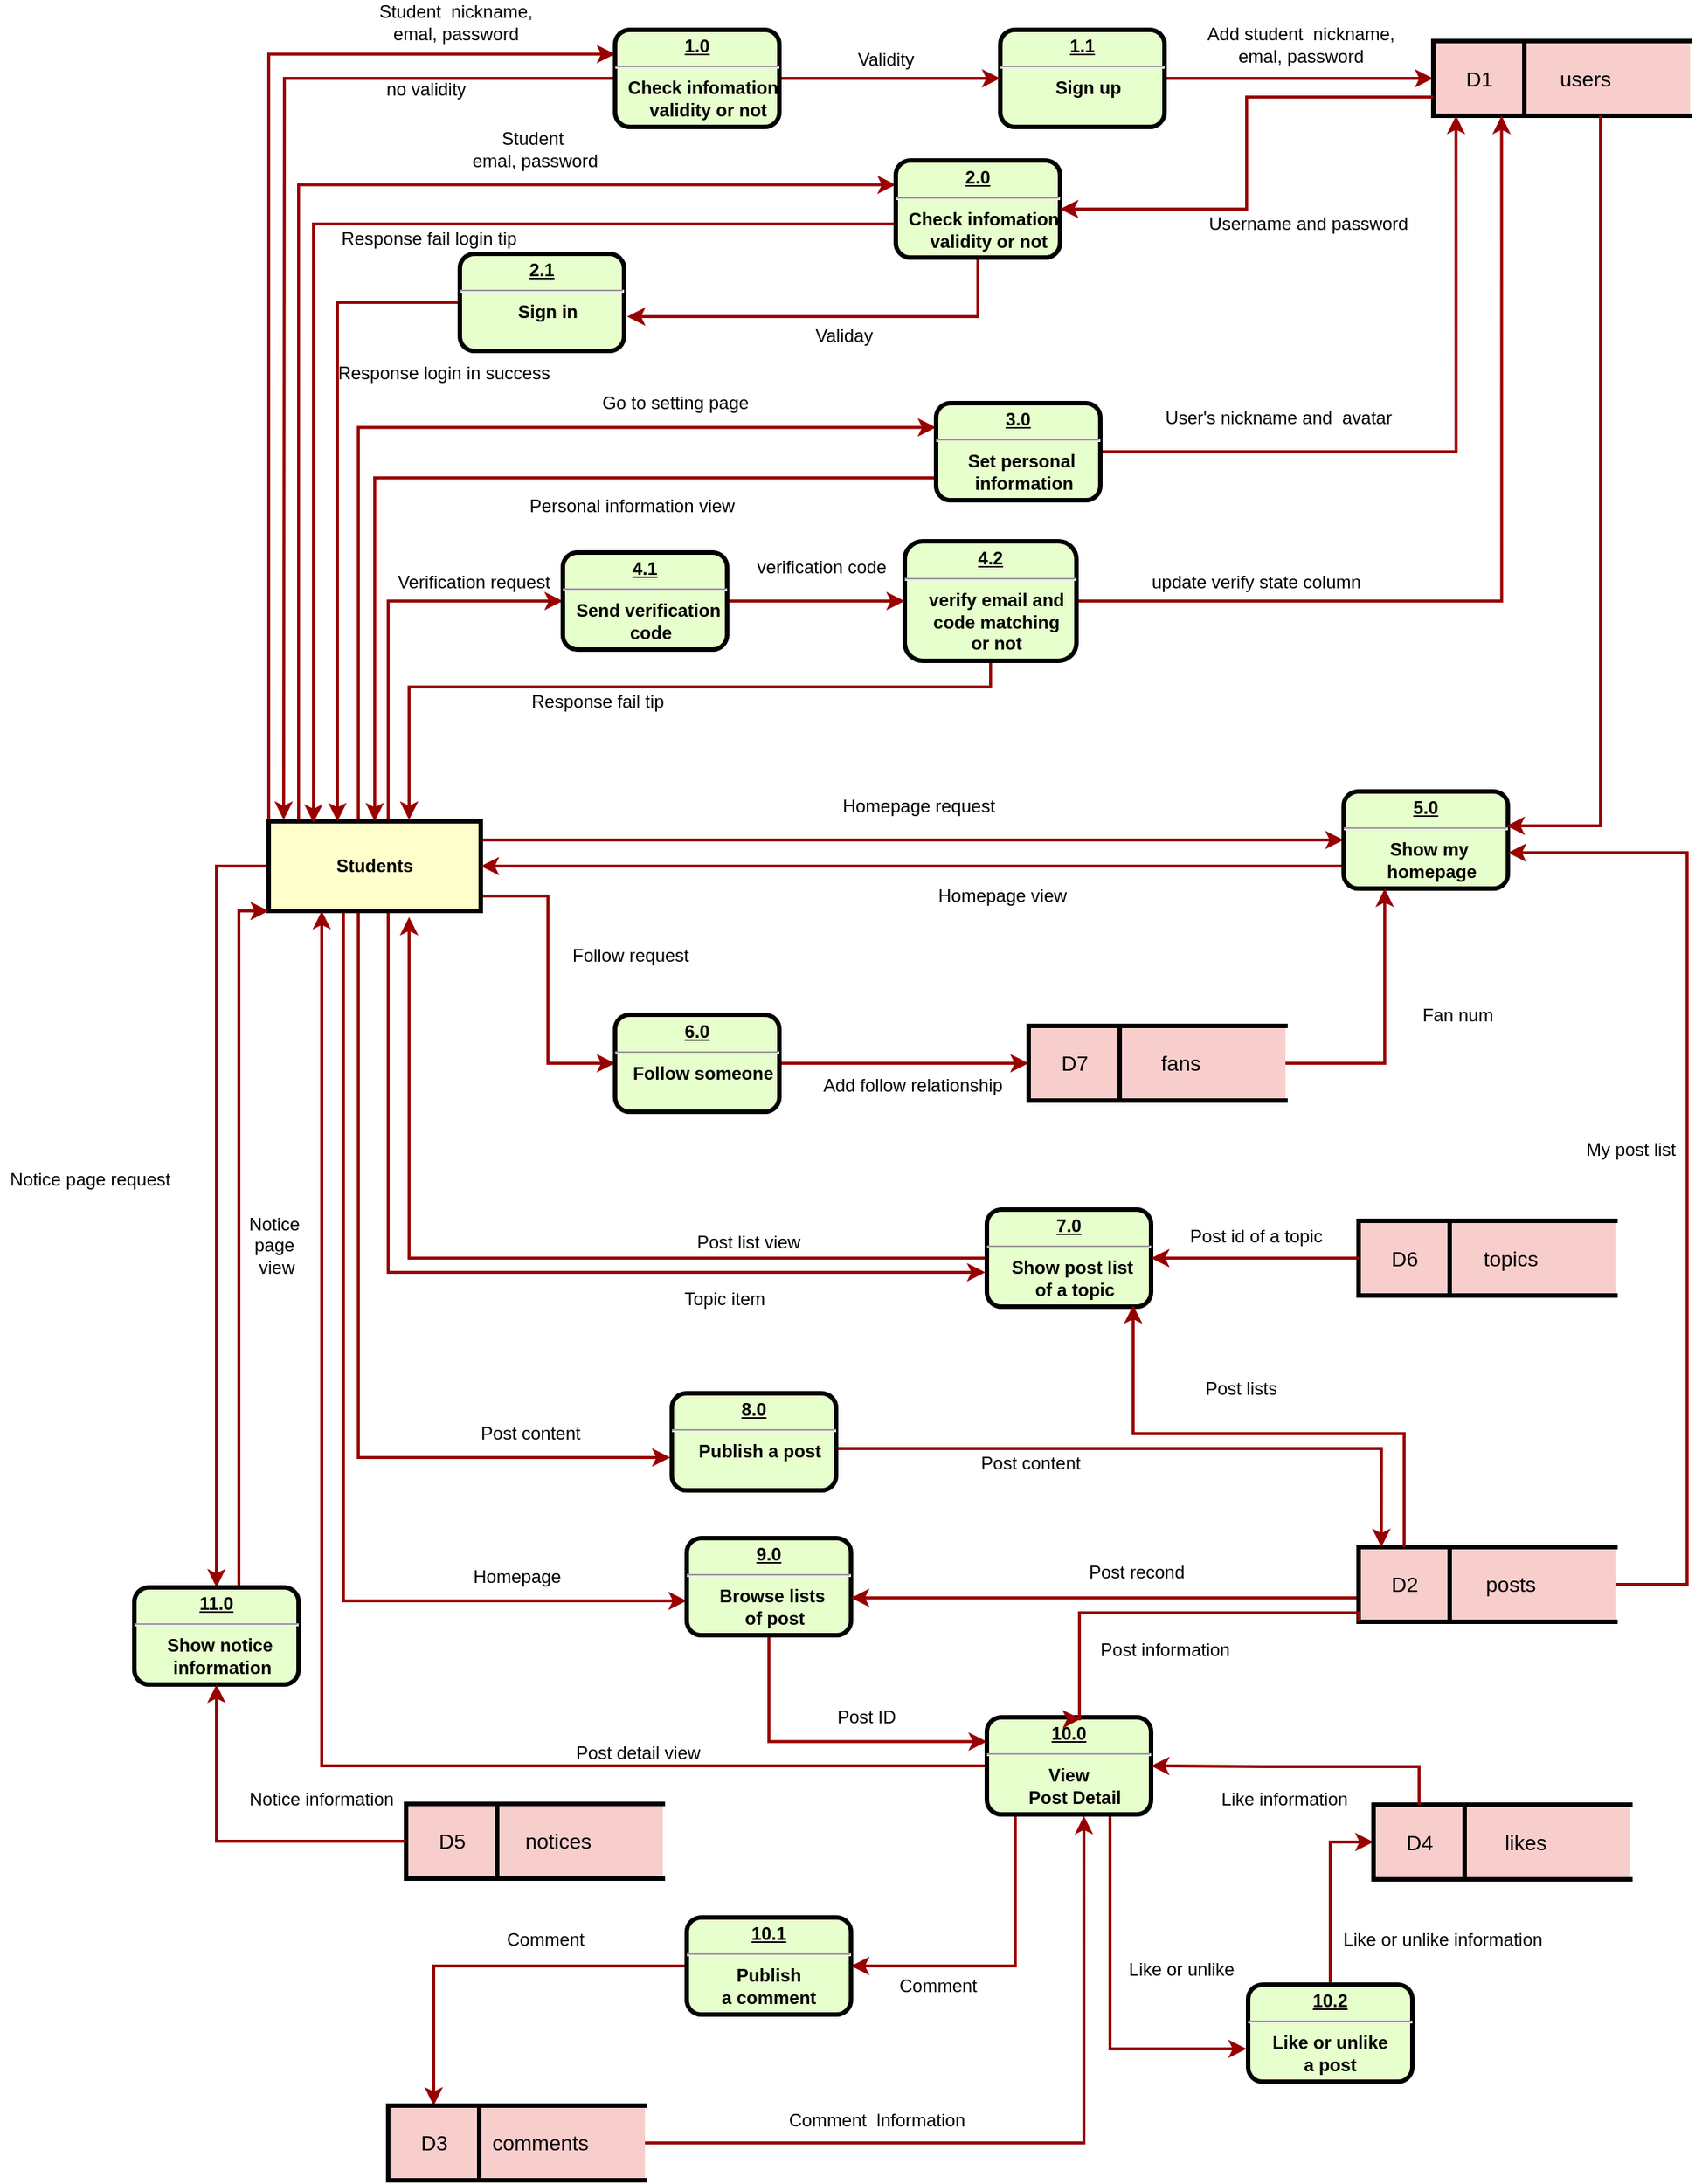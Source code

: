<mxfile version="12.9.8" type="github">
  <diagram name="Page-1" id="c7558073-3199-34d8-9f00-42111426c3f3">
    <mxGraphModel dx="2012" dy="691" grid="1" gridSize="10" guides="1" tooltips="1" connect="1" arrows="1" fold="1" page="1" pageScale="1" pageWidth="826" pageHeight="1169" background="#ffffff" math="0" shadow="0">
      <root>
        <mxCell id="0" />
        <mxCell id="1" parent="0" />
        <mxCell id="8fqxx7D-VvN7YInsf59q-310" style="edgeStyle=orthogonalEdgeStyle;rounded=0;orthogonalLoop=1;jettySize=auto;html=1;entryX=0.5;entryY=0;entryDx=0;entryDy=0;strokeColor=#990000;strokeWidth=2;" parent="1" source="VDi6t9ga21O5KA3M_4X4-98" target="8fqxx7D-VvN7YInsf59q-301" edge="1">
          <mxGeometry relative="1" as="geometry">
            <Array as="points">
              <mxPoint x="-35" y="940" />
            </Array>
          </mxGeometry>
        </mxCell>
        <mxCell id="8fqxx7D-VvN7YInsf59q-321" style="edgeStyle=orthogonalEdgeStyle;rounded=0;orthogonalLoop=1;jettySize=auto;html=1;entryX=0;entryY=0.646;entryDx=0;entryDy=0;entryPerimeter=0;strokeColor=#990000;strokeWidth=2;" parent="1" source="VDi6t9ga21O5KA3M_4X4-98" target="8fqxx7D-VvN7YInsf59q-148" edge="1">
          <mxGeometry relative="1" as="geometry">
            <Array as="points">
              <mxPoint x="50" y="1432" />
            </Array>
          </mxGeometry>
        </mxCell>
        <mxCell id="8fqxx7D-VvN7YInsf59q-324" style="edgeStyle=orthogonalEdgeStyle;rounded=0;orthogonalLoop=1;jettySize=auto;html=1;exitX=0.25;exitY=1;exitDx=0;exitDy=0;entryX=-0.009;entryY=0.662;entryDx=0;entryDy=0;entryPerimeter=0;strokeColor=#990000;strokeWidth=2;" parent="1" source="VDi6t9ga21O5KA3M_4X4-98" target="8fqxx7D-VvN7YInsf59q-319" edge="1">
          <mxGeometry relative="1" as="geometry">
            <Array as="points">
              <mxPoint x="60" y="970" />
              <mxPoint x="60" y="1336" />
            </Array>
          </mxGeometry>
        </mxCell>
        <mxCell id="zKRomgQnYcrpxHjStRtB-2" style="edgeStyle=orthogonalEdgeStyle;rounded=0;orthogonalLoop=1;jettySize=auto;html=1;entryX=-0.009;entryY=0.646;entryDx=0;entryDy=0;entryPerimeter=0;strokeColor=#990000;strokeWidth=2;" parent="1" source="VDi6t9ga21O5KA3M_4X4-98" target="8fqxx7D-VvN7YInsf59q-256" edge="1">
          <mxGeometry relative="1" as="geometry">
            <Array as="points">
              <mxPoint x="80" y="1212" />
            </Array>
          </mxGeometry>
        </mxCell>
        <mxCell id="zKRomgQnYcrpxHjStRtB-15" style="edgeStyle=orthogonalEdgeStyle;rounded=0;orthogonalLoop=1;jettySize=auto;html=1;entryX=0;entryY=0.25;entryDx=0;entryDy=0;strokeColor=#990000;strokeWidth=2;" parent="1" source="VDi6t9ga21O5KA3M_4X4-98" target="zKRomgQnYcrpxHjStRtB-1" edge="1">
          <mxGeometry relative="1" as="geometry">
            <Array as="points">
              <mxPoint y="396" />
            </Array>
          </mxGeometry>
        </mxCell>
        <mxCell id="zKRomgQnYcrpxHjStRtB-24" style="edgeStyle=orthogonalEdgeStyle;rounded=0;orthogonalLoop=1;jettySize=auto;html=1;entryX=0;entryY=0.25;entryDx=0;entryDy=0;strokeColor=#990000;strokeWidth=2;" parent="1" source="VDi6t9ga21O5KA3M_4X4-98" target="zKRomgQnYcrpxHjStRtB-22" edge="1">
          <mxGeometry relative="1" as="geometry">
            <Array as="points">
              <mxPoint x="20" y="484" />
            </Array>
          </mxGeometry>
        </mxCell>
        <mxCell id="zKRomgQnYcrpxHjStRtB-51" style="edgeStyle=orthogonalEdgeStyle;rounded=0;orthogonalLoop=1;jettySize=auto;html=1;entryX=0;entryY=0.5;entryDx=0;entryDy=0;strokeColor=#990000;strokeWidth=2;" parent="1" source="VDi6t9ga21O5KA3M_4X4-98" target="8fqxx7D-VvN7YInsf59q-296" edge="1">
          <mxGeometry relative="1" as="geometry">
            <Array as="points">
              <mxPoint x="187" y="960" />
              <mxPoint x="187" y="1072" />
            </Array>
          </mxGeometry>
        </mxCell>
        <mxCell id="zKRomgQnYcrpxHjStRtB-60" style="edgeStyle=orthogonalEdgeStyle;rounded=0;orthogonalLoop=1;jettySize=auto;html=1;entryX=0;entryY=0.25;entryDx=0;entryDy=0;strokeColor=#990000;strokeWidth=2;" parent="1" source="VDi6t9ga21O5KA3M_4X4-98" target="8fqxx7D-VvN7YInsf59q-210" edge="1">
          <mxGeometry relative="1" as="geometry">
            <Array as="points">
              <mxPoint x="60" y="646" />
            </Array>
          </mxGeometry>
        </mxCell>
        <mxCell id="zKRomgQnYcrpxHjStRtB-63" style="edgeStyle=orthogonalEdgeStyle;rounded=0;orthogonalLoop=1;jettySize=auto;html=1;entryX=0;entryY=0.5;entryDx=0;entryDy=0;strokeColor=#990000;strokeWidth=2;" parent="1" source="VDi6t9ga21O5KA3M_4X4-98" target="8fqxx7D-VvN7YInsf59q-217" edge="1">
          <mxGeometry relative="1" as="geometry">
            <Array as="points">
              <mxPoint x="431" y="923" />
            </Array>
          </mxGeometry>
        </mxCell>
        <mxCell id="zKRomgQnYcrpxHjStRtB-75" style="edgeStyle=orthogonalEdgeStyle;rounded=0;orthogonalLoop=1;jettySize=auto;html=1;entryX=0;entryY=0.5;entryDx=0;entryDy=0;strokeColor=#990000;strokeWidth=2;" parent="1" source="VDi6t9ga21O5KA3M_4X4-98" target="zKRomgQnYcrpxHjStRtB-67" edge="1">
          <mxGeometry relative="1" as="geometry">
            <Array as="points">
              <mxPoint x="80" y="763" />
            </Array>
          </mxGeometry>
        </mxCell>
        <mxCell id="VDi6t9ga21O5KA3M_4X4-98" value="Students" style="whiteSpace=wrap;align=center;verticalAlign=middle;fontStyle=1;strokeWidth=3;fillColor=#FFFFCC" parent="1" vertex="1">
          <mxGeometry y="910" width="142" height="60" as="geometry" />
        </mxCell>
        <mxCell id="zKRomgQnYcrpxHjStRtB-17" style="edgeStyle=orthogonalEdgeStyle;rounded=0;orthogonalLoop=1;jettySize=auto;html=1;strokeColor=#990000;strokeWidth=2;entryX=0;entryY=0.5;entryDx=0;entryDy=0;" parent="1" source="VDi6t9ga21O5KA3M_4X4-102" target="8fqxx7D-VvN7YInsf59q-131" edge="1">
          <mxGeometry relative="1" as="geometry">
            <mxPoint x="760" y="412.5" as="targetPoint" />
          </mxGeometry>
        </mxCell>
        <mxCell id="VDi6t9ga21O5KA3M_4X4-102" value="&lt;p style=&quot;margin: 0px ; margin-top: 4px ; text-align: center ; text-decoration: underline&quot;&gt;&lt;strong&gt;1.1&lt;/strong&gt;&lt;/p&gt;&lt;hr&gt;&lt;p style=&quot;margin: 0px ; margin-left: 8px&quot;&gt;Sign up&lt;/p&gt;" style="verticalAlign=middle;align=center;overflow=fill;fontSize=12;fontFamily=Helvetica;html=1;rounded=1;fontStyle=1;strokeWidth=3;fillColor=#E6FFCC" parent="1" vertex="1">
          <mxGeometry x="490" y="380" width="110" height="65" as="geometry" />
        </mxCell>
        <mxCell id="VDi6t9ga21O5KA3M_4X4-106" value="Student&amp;nbsp; nickname,&lt;br&gt;emal, password" style="text;html=1;align=center;verticalAlign=middle;resizable=0;points=[];autosize=1;" parent="1" vertex="1">
          <mxGeometry x="65" y="360" width="120" height="30" as="geometry" />
        </mxCell>
        <mxCell id="8fqxx7D-VvN7YInsf59q-137" value="" style="group" parent="1" vertex="1" connectable="0">
          <mxGeometry x="780" y="387.5" width="172" height="50" as="geometry" />
        </mxCell>
        <mxCell id="8fqxx7D-VvN7YInsf59q-131" value="" style="rounded=0;whiteSpace=wrap;html=1;strokeColor=#000000;strokeWidth=3;fillColor=#f8cecc;" parent="8fqxx7D-VvN7YInsf59q-137" vertex="1">
          <mxGeometry width="61" height="50" as="geometry" />
        </mxCell>
        <mxCell id="8fqxx7D-VvN7YInsf59q-133" value="" style="shape=partialRectangle;whiteSpace=wrap;html=1;left=0;right=0;fillColor=#f8cecc;strokeColor=#000000;strokeWidth=3;" parent="8fqxx7D-VvN7YInsf59q-137" vertex="1">
          <mxGeometry x="52" width="120" height="50" as="geometry" />
        </mxCell>
        <mxCell id="8fqxx7D-VvN7YInsf59q-134" value="&lt;font style=&quot;font-size: 14px&quot;&gt;D1&lt;/font&gt;" style="text;html=1;strokeColor=none;fillColor=none;align=center;verticalAlign=middle;whiteSpace=wrap;rounded=0;" parent="8fqxx7D-VvN7YInsf59q-137" vertex="1">
          <mxGeometry x="11" y="16.667" width="40" height="16.667" as="geometry" />
        </mxCell>
        <mxCell id="8fqxx7D-VvN7YInsf59q-135" value="&lt;font style=&quot;font-size: 14px&quot;&gt;users&lt;/font&gt;" style="text;html=1;strokeColor=none;fillColor=none;align=center;verticalAlign=middle;whiteSpace=wrap;rounded=0;" parent="8fqxx7D-VvN7YInsf59q-137" vertex="1">
          <mxGeometry x="82" y="16.667" width="40" height="16.667" as="geometry" />
        </mxCell>
        <mxCell id="8fqxx7D-VvN7YInsf59q-136" value="" style="line;strokeWidth=3;direction=south;html=1;strokeColor=#000000;" parent="8fqxx7D-VvN7YInsf59q-137" vertex="1">
          <mxGeometry x="56" width="10" height="50" as="geometry" />
        </mxCell>
        <mxCell id="8fqxx7D-VvN7YInsf59q-139" style="edgeStyle=orthogonalEdgeStyle;rounded=0;orthogonalLoop=1;jettySize=auto;html=1;exitX=0.5;exitY=1;exitDx=0;exitDy=0;" parent="1" source="VDi6t9ga21O5KA3M_4X4-102" target="VDi6t9ga21O5KA3M_4X4-102" edge="1">
          <mxGeometry relative="1" as="geometry" />
        </mxCell>
        <mxCell id="zKRomgQnYcrpxHjStRtB-34" style="edgeStyle=orthogonalEdgeStyle;rounded=0;orthogonalLoop=1;jettySize=auto;html=1;entryX=0.324;entryY=0;entryDx=0;entryDy=0;entryPerimeter=0;strokeColor=#990000;strokeWidth=2;" parent="1" source="8fqxx7D-VvN7YInsf59q-140" target="VDi6t9ga21O5KA3M_4X4-98" edge="1">
          <mxGeometry relative="1" as="geometry">
            <Array as="points">
              <mxPoint x="46" y="563" />
            </Array>
          </mxGeometry>
        </mxCell>
        <mxCell id="8fqxx7D-VvN7YInsf59q-140" value="&lt;p style=&quot;margin: 0px ; margin-top: 4px ; text-align: center ; text-decoration: underline&quot;&gt;&lt;strong&gt;2.1&lt;/strong&gt;&lt;/p&gt;&lt;hr&gt;&lt;p style=&quot;margin: 0px ; margin-left: 8px&quot;&gt;Sign in&lt;/p&gt;" style="verticalAlign=middle;align=center;overflow=fill;fontSize=12;fontFamily=Helvetica;html=1;rounded=1;fontStyle=1;strokeWidth=3;fillColor=#E6FFCC" parent="1" vertex="1">
          <mxGeometry x="128" y="530" width="110" height="65" as="geometry" />
        </mxCell>
        <mxCell id="8fqxx7D-VvN7YInsf59q-143" value="Student&amp;nbsp;&lt;br&gt;emal, password" style="text;html=1;align=center;verticalAlign=middle;resizable=0;points=[];autosize=1;" parent="1" vertex="1">
          <mxGeometry x="128" y="445" width="100" height="30" as="geometry" />
        </mxCell>
        <mxCell id="8fqxx7D-VvN7YInsf59q-146" value="&lt;span style=&quot;color: rgba(0 , 0 , 0 , 0) ; font-family: monospace ; font-size: 0px&quot;&gt;%3CmxGraphModel%3E%3Croot%3E%3CmxCell%20id%3D%220%22%2F%3E%3CmxCell%20id%3D%221%22%20parent%3D%220%22%2F%3E%3CmxCell%20id%3D%222%22%20value%3D%22Student%26amp%3Bnbsp%3B%26lt%3Bbr%26gt%3Bemal%2C%20password%22%20style%3D%22text%3Bhtml%3D1%3Balign%3Dcenter%3BverticalAlign%3Dmiddle%3Bresizable%3D0%3Bpoints%3D%5B%5D%3Bautosize%3D1%3B%22%20vertex%3D%221%22%20parent%3D%221%22%3E%3CmxGeometry%20x%3D%22171%22%20y%3D%221010%22%20width%3D%22100%22%20height%3D%2230%22%20as%3D%22geometry%22%2F%3E%3C%2FmxCell%3E%3C%2Froot%3E%3C%2FmxGraphModel%3E&lt;/span&gt;&lt;span style=&quot;color: rgba(0 , 0 , 0 , 0) ; font-family: monospace ; font-size: 0px&quot;&gt;%3CmxGraphModel%3E%3Croot%3E%3CmxCell%20id%3D%220%22%2F%3E%3CmxCell%20id%3D%221%22%20parent%3D%220%22%2F%3E%3CmxCell%20id%3D%222%22%20value%3D%22Student%26amp%3Bnbsp%3B%26lt%3Bbr%26gt%3Bemal%2C%20password%22%20style%3D%22text%3Bhtml%3D1%3Balign%3Dcenter%3BverticalAlign%3Dmiddle%3Bresizable%3D0%3Bpoints%3D%5B%5D%3Bautosize%3D1%3B%22%20vertex%3D%221%22%20parent%3D%221%22%3E%3CmxGeometry%20x%3D%22171%22%20y%3D%221010%22%20width%3D%22100%22%20height%3D%2230%22%20as%3D%22geometry%22%2F%3E%3C%2FmxCell%3E%3C%2Froot%3E%3C%2FmxGraphModel%3E&lt;/span&gt;" style="text;html=1;align=center;verticalAlign=middle;resizable=0;points=[];autosize=1;" parent="1" vertex="1">
          <mxGeometry x="636" y="1027" width="20" height="20" as="geometry" />
        </mxCell>
        <mxCell id="zKRomgQnYcrpxHjStRtB-82" style="edgeStyle=orthogonalEdgeStyle;rounded=0;orthogonalLoop=1;jettySize=auto;html=1;entryX=0;entryY=0.25;entryDx=0;entryDy=0;strokeColor=#990000;strokeWidth=2;" parent="1" source="8fqxx7D-VvN7YInsf59q-148" target="8fqxx7D-VvN7YInsf59q-171" edge="1">
          <mxGeometry relative="1" as="geometry">
            <Array as="points">
              <mxPoint x="335" y="1526" />
            </Array>
          </mxGeometry>
        </mxCell>
        <mxCell id="8fqxx7D-VvN7YInsf59q-148" value="&lt;p style=&quot;margin: 0px ; margin-top: 4px ; text-align: center ; text-decoration: underline&quot;&gt;9.0&lt;/p&gt;&lt;hr&gt;&lt;p style=&quot;margin: 0px ; margin-left: 8px&quot;&gt;Browse lists&amp;nbsp;&lt;/p&gt;&lt;p style=&quot;margin: 0px ; margin-left: 8px&quot;&gt;of post&lt;/p&gt;" style="verticalAlign=middle;align=center;overflow=fill;fontSize=12;fontFamily=Helvetica;html=1;rounded=1;fontStyle=1;strokeWidth=3;fillColor=#E6FFCC" parent="1" vertex="1">
          <mxGeometry x="280" y="1390" width="110" height="65" as="geometry" />
        </mxCell>
        <mxCell id="8fqxx7D-VvN7YInsf59q-163" style="edgeStyle=orthogonalEdgeStyle;rounded=0;orthogonalLoop=1;jettySize=auto;html=1;entryX=1;entryY=0.615;entryDx=0;entryDy=0;entryPerimeter=0;strokeColor=#990000;strokeWidth=2;" parent="1" target="8fqxx7D-VvN7YInsf59q-148" edge="1">
          <mxGeometry relative="1" as="geometry">
            <mxPoint x="790" y="1398" as="sourcePoint" />
            <Array as="points">
              <mxPoint x="790" y="1430" />
            </Array>
          </mxGeometry>
        </mxCell>
        <mxCell id="8fqxx7D-VvN7YInsf59q-167" value="Homepage" style="text;html=1;align=center;verticalAlign=middle;resizable=0;points=[];autosize=1;" parent="1" vertex="1">
          <mxGeometry x="131" y="1406" width="70" height="20" as="geometry" />
        </mxCell>
        <mxCell id="8fqxx7D-VvN7YInsf59q-168" value="Post recond" style="text;html=1;align=center;verticalAlign=middle;resizable=0;points=[];autosize=1;" parent="1" vertex="1">
          <mxGeometry x="541" y="1403" width="80" height="20" as="geometry" />
        </mxCell>
        <mxCell id="8fqxx7D-VvN7YInsf59q-170" value="Post ID" style="text;html=1;align=center;verticalAlign=middle;resizable=0;points=[];autosize=1;" parent="1" vertex="1">
          <mxGeometry x="375" y="1500" width="50" height="20" as="geometry" />
        </mxCell>
        <mxCell id="8fqxx7D-VvN7YInsf59q-267" style="edgeStyle=orthogonalEdgeStyle;rounded=0;orthogonalLoop=1;jettySize=auto;html=1;strokeColor=#990000;strokeWidth=2;" parent="1" source="8fqxx7D-VvN7YInsf59q-171" target="8fqxx7D-VvN7YInsf59q-176" edge="1">
          <mxGeometry relative="1" as="geometry">
            <Array as="points">
              <mxPoint x="500" y="1650" />
              <mxPoint x="500" y="1650" />
            </Array>
          </mxGeometry>
        </mxCell>
        <mxCell id="8fqxx7D-VvN7YInsf59q-273" style="edgeStyle=orthogonalEdgeStyle;rounded=0;orthogonalLoop=1;jettySize=auto;html=1;exitX=0.75;exitY=1;exitDx=0;exitDy=0;entryX=-0.009;entryY=0.662;entryDx=0;entryDy=0;entryPerimeter=0;strokeColor=#990000;strokeWidth=2;" parent="1" source="8fqxx7D-VvN7YInsf59q-171" target="8fqxx7D-VvN7YInsf59q-201" edge="1">
          <mxGeometry relative="1" as="geometry" />
        </mxCell>
        <mxCell id="zKRomgQnYcrpxHjStRtB-81" style="edgeStyle=orthogonalEdgeStyle;rounded=0;orthogonalLoop=1;jettySize=auto;html=1;entryX=0.25;entryY=1;entryDx=0;entryDy=0;strokeColor=#990000;strokeWidth=2;" parent="1" source="8fqxx7D-VvN7YInsf59q-171" target="VDi6t9ga21O5KA3M_4X4-98" edge="1">
          <mxGeometry relative="1" as="geometry" />
        </mxCell>
        <mxCell id="8fqxx7D-VvN7YInsf59q-171" value="&lt;p style=&quot;margin: 0px ; margin-top: 4px ; text-align: center ; text-decoration: underline&quot;&gt;10.0&lt;/p&gt;&lt;hr&gt;&lt;strong&gt;View&lt;/strong&gt;&lt;p style=&quot;margin: 0px ; margin-left: 8px&quot;&gt;Post Detail&lt;/p&gt;" style="verticalAlign=middle;align=center;overflow=fill;fontSize=12;fontFamily=Helvetica;html=1;rounded=1;fontStyle=1;strokeWidth=3;fillColor=#E6FFCC" parent="1" vertex="1">
          <mxGeometry x="481" y="1510" width="110" height="65" as="geometry" />
        </mxCell>
        <mxCell id="8fqxx7D-VvN7YInsf59q-174" value="Post information" style="text;html=1;align=center;verticalAlign=middle;resizable=0;points=[];autosize=1;" parent="1" vertex="1">
          <mxGeometry x="550" y="1455" width="100" height="20" as="geometry" />
        </mxCell>
        <mxCell id="8fqxx7D-VvN7YInsf59q-294" style="edgeStyle=orthogonalEdgeStyle;rounded=0;orthogonalLoop=1;jettySize=auto;html=1;entryX=0.5;entryY=0;entryDx=0;entryDy=0;strokeColor=#990000;strokeWidth=2;" parent="1" source="8fqxx7D-VvN7YInsf59q-176" target="8fqxx7D-VvN7YInsf59q-181" edge="1">
          <mxGeometry relative="1" as="geometry" />
        </mxCell>
        <mxCell id="8fqxx7D-VvN7YInsf59q-176" value="&lt;p style=&quot;margin: 0px ; margin-top: 4px ; text-align: center ; text-decoration: underline&quot;&gt;10.1&lt;/p&gt;&lt;hr&gt;&lt;strong&gt;Publish &lt;br&gt;a comment&lt;br&gt;&lt;/strong&gt;" style="verticalAlign=middle;align=center;overflow=fill;fontSize=12;fontFamily=Helvetica;html=1;rounded=1;fontStyle=1;strokeWidth=3;fillColor=#E6FFCC" parent="1" vertex="1">
          <mxGeometry x="280" y="1644" width="110" height="65" as="geometry" />
        </mxCell>
        <mxCell id="8fqxx7D-VvN7YInsf59q-178" value="" style="group" parent="1" vertex="1" connectable="0">
          <mxGeometry x="730" y="1396" width="172" height="50" as="geometry" />
        </mxCell>
        <mxCell id="8fqxx7D-VvN7YInsf59q-151" value="" style="group" parent="8fqxx7D-VvN7YInsf59q-178" vertex="1" connectable="0">
          <mxGeometry width="172" height="50" as="geometry" />
        </mxCell>
        <mxCell id="8fqxx7D-VvN7YInsf59q-152" value="" style="rounded=0;whiteSpace=wrap;html=1;strokeColor=#000000;strokeWidth=3;fillColor=#f8cecc;" parent="8fqxx7D-VvN7YInsf59q-151" vertex="1">
          <mxGeometry width="61" height="50" as="geometry" />
        </mxCell>
        <mxCell id="8fqxx7D-VvN7YInsf59q-153" value="" style="shape=partialRectangle;whiteSpace=wrap;html=1;left=0;right=0;fillColor=#f8cecc;strokeColor=#000000;strokeWidth=3;" parent="8fqxx7D-VvN7YInsf59q-151" vertex="1">
          <mxGeometry x="52" width="120" height="50" as="geometry" />
        </mxCell>
        <mxCell id="8fqxx7D-VvN7YInsf59q-154" value="&lt;font style=&quot;font-size: 14px&quot;&gt;D2&lt;/font&gt;" style="text;html=1;strokeColor=none;fillColor=none;align=center;verticalAlign=middle;whiteSpace=wrap;rounded=0;" parent="8fqxx7D-VvN7YInsf59q-151" vertex="1">
          <mxGeometry x="11" y="16.667" width="40" height="16.667" as="geometry" />
        </mxCell>
        <mxCell id="8fqxx7D-VvN7YInsf59q-155" value="&lt;span style=&quot;font-size: 14px&quot;&gt;posts&lt;/span&gt;" style="text;html=1;strokeColor=none;fillColor=none;align=center;verticalAlign=middle;whiteSpace=wrap;rounded=0;" parent="8fqxx7D-VvN7YInsf59q-151" vertex="1">
          <mxGeometry x="82" y="16.667" width="40" height="16.667" as="geometry" />
        </mxCell>
        <mxCell id="8fqxx7D-VvN7YInsf59q-156" value="" style="line;strokeWidth=3;direction=south;html=1;strokeColor=#000000;" parent="8fqxx7D-VvN7YInsf59q-151" vertex="1">
          <mxGeometry x="56" width="10" height="50" as="geometry" />
        </mxCell>
        <mxCell id="8fqxx7D-VvN7YInsf59q-188" value="Comment" style="text;html=1;align=center;verticalAlign=middle;resizable=0;points=[];autosize=1;" parent="1" vertex="1">
          <mxGeometry x="150" y="1649" width="70" height="20" as="geometry" />
        </mxCell>
        <mxCell id="8fqxx7D-VvN7YInsf59q-330" style="edgeStyle=orthogonalEdgeStyle;rounded=0;orthogonalLoop=1;jettySize=auto;html=1;entryX=0;entryY=0.5;entryDx=0;entryDy=0;strokeColor=#990000;strokeWidth=2;" parent="1" source="8fqxx7D-VvN7YInsf59q-201" target="8fqxx7D-VvN7YInsf59q-191" edge="1">
          <mxGeometry relative="1" as="geometry" />
        </mxCell>
        <mxCell id="8fqxx7D-VvN7YInsf59q-201" value="&lt;p style=&quot;margin: 0px ; margin-top: 4px ; text-align: center ; text-decoration: underline&quot;&gt;10.2&lt;/p&gt;&lt;hr&gt;&lt;strong&gt;Like or unlike&lt;br&gt;a post&lt;br&gt;&lt;/strong&gt;" style="verticalAlign=middle;align=center;overflow=fill;fontSize=12;fontFamily=Helvetica;html=1;rounded=1;fontStyle=1;strokeWidth=3;fillColor=#E6FFCC" parent="1" vertex="1">
          <mxGeometry x="656" y="1689" width="110" height="65" as="geometry" />
        </mxCell>
        <mxCell id="8fqxx7D-VvN7YInsf59q-204" value="Like information" style="text;html=1;align=center;verticalAlign=middle;resizable=0;points=[];autosize=1;" parent="1" vertex="1">
          <mxGeometry x="630" y="1555" width="100" height="20" as="geometry" />
        </mxCell>
        <mxCell id="8fqxx7D-VvN7YInsf59q-207" value="Comment&amp;nbsp; lnformation" style="text;html=1;align=center;verticalAlign=middle;resizable=0;points=[];autosize=1;" parent="1" vertex="1">
          <mxGeometry x="342" y="1770" width="130" height="20" as="geometry" />
        </mxCell>
        <mxCell id="8fqxx7D-VvN7YInsf59q-208" value="Like or unlike" style="text;html=1;align=center;verticalAlign=middle;resizable=0;points=[];autosize=1;" parent="1" vertex="1">
          <mxGeometry x="566" y="1669" width="90" height="20" as="geometry" />
        </mxCell>
        <mxCell id="8fqxx7D-VvN7YInsf59q-209" value="Like or unlike information" style="text;html=1;align=center;verticalAlign=middle;resizable=0;points=[];autosize=1;" parent="1" vertex="1">
          <mxGeometry x="711" y="1649" width="150" height="20" as="geometry" />
        </mxCell>
        <mxCell id="zKRomgQnYcrpxHjStRtB-55" style="edgeStyle=orthogonalEdgeStyle;rounded=0;orthogonalLoop=1;jettySize=auto;html=1;strokeColor=#990000;strokeWidth=2;" parent="1" source="8fqxx7D-VvN7YInsf59q-210" target="VDi6t9ga21O5KA3M_4X4-98" edge="1">
          <mxGeometry relative="1" as="geometry">
            <Array as="points">
              <mxPoint x="71" y="680" />
            </Array>
          </mxGeometry>
        </mxCell>
        <mxCell id="zKRomgQnYcrpxHjStRtB-57" style="edgeStyle=orthogonalEdgeStyle;rounded=0;orthogonalLoop=1;jettySize=auto;html=1;entryX=0.25;entryY=1;entryDx=0;entryDy=0;strokeColor=#990000;strokeWidth=2;" parent="1" source="8fqxx7D-VvN7YInsf59q-210" target="8fqxx7D-VvN7YInsf59q-131" edge="1">
          <mxGeometry relative="1" as="geometry" />
        </mxCell>
        <mxCell id="8fqxx7D-VvN7YInsf59q-210" value="&lt;p style=&quot;margin: 0px ; margin-top: 4px ; text-align: center ; text-decoration: underline&quot;&gt;3.0&lt;/p&gt;&lt;hr&gt;&lt;p style=&quot;margin: 0px ; margin-left: 8px&quot;&gt;Set personal&amp;nbsp;&lt;/p&gt;&lt;p style=&quot;margin: 0px ; margin-left: 8px&quot;&gt;information&lt;/p&gt;" style="verticalAlign=middle;align=center;overflow=fill;fontSize=12;fontFamily=Helvetica;html=1;rounded=1;fontStyle=1;strokeWidth=3;fillColor=#E6FFCC" parent="1" vertex="1">
          <mxGeometry x="447" y="630" width="110" height="65" as="geometry" />
        </mxCell>
        <mxCell id="8fqxx7D-VvN7YInsf59q-216" value="Add student&amp;nbsp; nickname,&lt;br&gt;emal, password" style="text;html=1;align=center;verticalAlign=middle;resizable=0;points=[];autosize=1;" parent="1" vertex="1">
          <mxGeometry x="621" y="375" width="140" height="30" as="geometry" />
        </mxCell>
        <mxCell id="zKRomgQnYcrpxHjStRtB-62" style="edgeStyle=orthogonalEdgeStyle;rounded=0;orthogonalLoop=1;jettySize=auto;html=1;entryX=1;entryY=0.5;entryDx=0;entryDy=0;strokeColor=#990000;strokeWidth=2;" parent="1" source="8fqxx7D-VvN7YInsf59q-217" target="VDi6t9ga21O5KA3M_4X4-98" edge="1">
          <mxGeometry relative="1" as="geometry">
            <Array as="points">
              <mxPoint x="570" y="940" />
              <mxPoint x="570" y="940" />
            </Array>
          </mxGeometry>
        </mxCell>
        <mxCell id="8fqxx7D-VvN7YInsf59q-217" value="&lt;p style=&quot;margin: 0px ; margin-top: 4px ; text-align: center ; text-decoration: underline&quot;&gt;5.0&lt;/p&gt;&lt;hr&gt;&lt;p style=&quot;margin: 0px ; margin-left: 8px&quot;&gt;Show my&amp;nbsp;&lt;/p&gt;&lt;p style=&quot;margin: 0px ; margin-left: 8px&quot;&gt;homepage&lt;/p&gt;" style="verticalAlign=middle;align=center;overflow=fill;fontSize=12;fontFamily=Helvetica;html=1;rounded=1;fontStyle=1;strokeWidth=3;fillColor=#E6FFCC" parent="1" vertex="1">
          <mxGeometry x="720" y="890" width="110" height="65" as="geometry" />
        </mxCell>
        <mxCell id="8fqxx7D-VvN7YInsf59q-223" value="" style="group" parent="1" vertex="1" connectable="0">
          <mxGeometry x="740" y="1568.5" width="172" height="50" as="geometry" />
        </mxCell>
        <mxCell id="8fqxx7D-VvN7YInsf59q-197" value="" style="group" parent="8fqxx7D-VvN7YInsf59q-223" vertex="1" connectable="0">
          <mxGeometry width="172" height="50" as="geometry" />
        </mxCell>
        <mxCell id="8fqxx7D-VvN7YInsf59q-189" value="" style="group" parent="8fqxx7D-VvN7YInsf59q-197" vertex="1" connectable="0">
          <mxGeometry width="172" height="50" as="geometry" />
        </mxCell>
        <mxCell id="8fqxx7D-VvN7YInsf59q-190" value="" style="group" parent="8fqxx7D-VvN7YInsf59q-189" vertex="1" connectable="0">
          <mxGeometry width="172" height="50" as="geometry" />
        </mxCell>
        <mxCell id="8fqxx7D-VvN7YInsf59q-191" value="" style="rounded=0;whiteSpace=wrap;html=1;strokeColor=#000000;strokeWidth=3;fillColor=#f8cecc;" parent="8fqxx7D-VvN7YInsf59q-190" vertex="1">
          <mxGeometry width="61" height="50" as="geometry" />
        </mxCell>
        <mxCell id="8fqxx7D-VvN7YInsf59q-192" value="" style="shape=partialRectangle;whiteSpace=wrap;html=1;left=0;right=0;fillColor=#f8cecc;strokeColor=#000000;strokeWidth=3;" parent="8fqxx7D-VvN7YInsf59q-190" vertex="1">
          <mxGeometry x="52" width="120" height="50" as="geometry" />
        </mxCell>
        <mxCell id="8fqxx7D-VvN7YInsf59q-193" value="&lt;font style=&quot;font-size: 14px&quot;&gt;D4&lt;/font&gt;" style="text;html=1;strokeColor=none;fillColor=none;align=center;verticalAlign=middle;whiteSpace=wrap;rounded=0;" parent="8fqxx7D-VvN7YInsf59q-190" vertex="1">
          <mxGeometry x="11" y="16.667" width="40" height="16.667" as="geometry" />
        </mxCell>
        <mxCell id="8fqxx7D-VvN7YInsf59q-194" value="&lt;span style=&quot;font-size: 14px&quot;&gt;likes&lt;/span&gt;" style="text;html=1;strokeColor=none;fillColor=none;align=center;verticalAlign=middle;whiteSpace=wrap;rounded=0;" parent="8fqxx7D-VvN7YInsf59q-190" vertex="1">
          <mxGeometry x="82" y="16.667" width="40" height="16.667" as="geometry" />
        </mxCell>
        <mxCell id="8fqxx7D-VvN7YInsf59q-195" value="" style="line;strokeWidth=3;direction=south;html=1;strokeColor=#000000;" parent="8fqxx7D-VvN7YInsf59q-190" vertex="1">
          <mxGeometry x="56" width="10" height="50" as="geometry" />
        </mxCell>
        <mxCell id="8fqxx7D-VvN7YInsf59q-228" value="" style="group" parent="1" vertex="1" connectable="0">
          <mxGeometry x="80" y="1770" width="172" height="50" as="geometry" />
        </mxCell>
        <mxCell id="8fqxx7D-VvN7YInsf59q-225" value="" style="group" parent="8fqxx7D-VvN7YInsf59q-228" vertex="1" connectable="0">
          <mxGeometry width="172" height="50" as="geometry" />
        </mxCell>
        <mxCell id="8fqxx7D-VvN7YInsf59q-179" value="" style="group" parent="8fqxx7D-VvN7YInsf59q-225" vertex="1" connectable="0">
          <mxGeometry width="172" height="50" as="geometry" />
        </mxCell>
        <mxCell id="8fqxx7D-VvN7YInsf59q-180" value="" style="group" parent="8fqxx7D-VvN7YInsf59q-179" vertex="1" connectable="0">
          <mxGeometry width="172" height="50" as="geometry" />
        </mxCell>
        <mxCell id="8fqxx7D-VvN7YInsf59q-181" value="" style="rounded=0;whiteSpace=wrap;html=1;strokeColor=#000000;strokeWidth=3;fillColor=#f8cecc;" parent="8fqxx7D-VvN7YInsf59q-180" vertex="1">
          <mxGeometry width="61" height="50" as="geometry" />
        </mxCell>
        <mxCell id="8fqxx7D-VvN7YInsf59q-182" value="" style="shape=partialRectangle;whiteSpace=wrap;html=1;left=0;right=0;fillColor=#f8cecc;strokeColor=#000000;strokeWidth=3;" parent="8fqxx7D-VvN7YInsf59q-180" vertex="1">
          <mxGeometry x="52" width="120" height="50" as="geometry" />
        </mxCell>
        <mxCell id="8fqxx7D-VvN7YInsf59q-183" value="&lt;font style=&quot;font-size: 14px&quot;&gt;D3&lt;/font&gt;" style="text;html=1;strokeColor=none;fillColor=none;align=center;verticalAlign=middle;whiteSpace=wrap;rounded=0;" parent="8fqxx7D-VvN7YInsf59q-180" vertex="1">
          <mxGeometry x="11" y="16.667" width="40" height="16.667" as="geometry" />
        </mxCell>
        <mxCell id="8fqxx7D-VvN7YInsf59q-184" value="&lt;span style=&quot;font-size: 14px&quot;&gt;comments&lt;/span&gt;" style="text;html=1;strokeColor=none;fillColor=none;align=center;verticalAlign=middle;whiteSpace=wrap;rounded=0;" parent="8fqxx7D-VvN7YInsf59q-180" vertex="1">
          <mxGeometry x="82" y="16.667" width="40" height="16.667" as="geometry" />
        </mxCell>
        <mxCell id="8fqxx7D-VvN7YInsf59q-185" value="" style="line;strokeWidth=3;direction=south;html=1;strokeColor=#000000;" parent="8fqxx7D-VvN7YInsf59q-180" vertex="1">
          <mxGeometry x="56" width="10" height="50" as="geometry" />
        </mxCell>
        <mxCell id="8fqxx7D-VvN7YInsf59q-229" value="Comment" style="text;html=1;align=center;verticalAlign=middle;resizable=0;points=[];autosize=1;" parent="1" vertex="1">
          <mxGeometry x="413" y="1680" width="70" height="20" as="geometry" />
        </mxCell>
        <mxCell id="8fqxx7D-VvN7YInsf59q-252" value="" style="group" parent="1" vertex="1" connectable="0">
          <mxGeometry x="509" y="1047" width="172" height="50" as="geometry" />
        </mxCell>
        <mxCell id="8fqxx7D-VvN7YInsf59q-244" value="" style="group" parent="8fqxx7D-VvN7YInsf59q-252" vertex="1" connectable="0">
          <mxGeometry width="172" height="50" as="geometry" />
        </mxCell>
        <mxCell id="8fqxx7D-VvN7YInsf59q-245" value="" style="group" parent="8fqxx7D-VvN7YInsf59q-244" vertex="1" connectable="0">
          <mxGeometry width="172" height="50" as="geometry" />
        </mxCell>
        <mxCell id="8fqxx7D-VvN7YInsf59q-246" value="" style="rounded=0;whiteSpace=wrap;html=1;strokeColor=#000000;strokeWidth=3;fillColor=#f8cecc;" parent="8fqxx7D-VvN7YInsf59q-245" vertex="1">
          <mxGeometry width="61" height="50" as="geometry" />
        </mxCell>
        <mxCell id="8fqxx7D-VvN7YInsf59q-247" value="" style="shape=partialRectangle;whiteSpace=wrap;html=1;left=0;right=0;fillColor=#f8cecc;strokeColor=#000000;strokeWidth=3;" parent="8fqxx7D-VvN7YInsf59q-245" vertex="1">
          <mxGeometry x="52" width="120" height="50" as="geometry" />
        </mxCell>
        <mxCell id="8fqxx7D-VvN7YInsf59q-248" value="&lt;font style=&quot;font-size: 14px&quot;&gt;D7&lt;/font&gt;" style="text;html=1;strokeColor=none;fillColor=none;align=center;verticalAlign=middle;whiteSpace=wrap;rounded=0;" parent="8fqxx7D-VvN7YInsf59q-245" vertex="1">
          <mxGeometry x="11" y="16.667" width="40" height="16.667" as="geometry" />
        </mxCell>
        <mxCell id="8fqxx7D-VvN7YInsf59q-249" value="&lt;span style=&quot;font-size: 14px&quot;&gt;fans&lt;/span&gt;" style="text;html=1;strokeColor=none;fillColor=none;align=center;verticalAlign=middle;whiteSpace=wrap;rounded=0;" parent="8fqxx7D-VvN7YInsf59q-245" vertex="1">
          <mxGeometry x="82" y="16.667" width="40" height="16.667" as="geometry" />
        </mxCell>
        <mxCell id="8fqxx7D-VvN7YInsf59q-250" value="" style="line;strokeWidth=3;direction=south;html=1;strokeColor=#000000;" parent="8fqxx7D-VvN7YInsf59q-245" vertex="1">
          <mxGeometry x="56" width="10" height="50" as="geometry" />
        </mxCell>
        <mxCell id="8fqxx7D-VvN7YInsf59q-253" value="" style="group" parent="1" vertex="1" connectable="0">
          <mxGeometry x="730" y="1177.5" width="172" height="50" as="geometry" />
        </mxCell>
        <mxCell id="8fqxx7D-VvN7YInsf59q-230" value="" style="group" parent="8fqxx7D-VvN7YInsf59q-253" vertex="1" connectable="0">
          <mxGeometry width="172" height="50" as="geometry" />
        </mxCell>
        <mxCell id="8fqxx7D-VvN7YInsf59q-231" value="" style="group" parent="8fqxx7D-VvN7YInsf59q-230" vertex="1" connectable="0">
          <mxGeometry width="172" height="50" as="geometry" />
        </mxCell>
        <mxCell id="8fqxx7D-VvN7YInsf59q-232" value="" style="rounded=0;whiteSpace=wrap;html=1;strokeColor=#000000;strokeWidth=3;fillColor=#f8cecc;" parent="8fqxx7D-VvN7YInsf59q-231" vertex="1">
          <mxGeometry width="61" height="50" as="geometry" />
        </mxCell>
        <mxCell id="8fqxx7D-VvN7YInsf59q-233" value="" style="shape=partialRectangle;whiteSpace=wrap;html=1;left=0;right=0;fillColor=#f8cecc;strokeColor=#000000;strokeWidth=3;" parent="8fqxx7D-VvN7YInsf59q-231" vertex="1">
          <mxGeometry x="52" width="120" height="50" as="geometry" />
        </mxCell>
        <mxCell id="8fqxx7D-VvN7YInsf59q-234" value="&lt;font style=&quot;font-size: 14px&quot;&gt;D6&lt;/font&gt;" style="text;html=1;strokeColor=none;fillColor=none;align=center;verticalAlign=middle;whiteSpace=wrap;rounded=0;" parent="8fqxx7D-VvN7YInsf59q-231" vertex="1">
          <mxGeometry x="11" y="16.667" width="40" height="16.667" as="geometry" />
        </mxCell>
        <mxCell id="8fqxx7D-VvN7YInsf59q-235" value="&lt;span style=&quot;font-size: 14px&quot;&gt;topics&lt;/span&gt;" style="text;html=1;strokeColor=none;fillColor=none;align=center;verticalAlign=middle;whiteSpace=wrap;rounded=0;" parent="8fqxx7D-VvN7YInsf59q-231" vertex="1">
          <mxGeometry x="82" y="16.667" width="40" height="16.667" as="geometry" />
        </mxCell>
        <mxCell id="8fqxx7D-VvN7YInsf59q-236" value="" style="line;strokeWidth=3;direction=south;html=1;strokeColor=#000000;" parent="8fqxx7D-VvN7YInsf59q-231" vertex="1">
          <mxGeometry x="56" width="10" height="50" as="geometry" />
        </mxCell>
        <mxCell id="8fqxx7D-VvN7YInsf59q-254" value="" style="group" parent="1" vertex="1" connectable="0">
          <mxGeometry x="92" y="1568" width="172" height="50" as="geometry" />
        </mxCell>
        <mxCell id="8fqxx7D-VvN7YInsf59q-237" value="" style="group" parent="8fqxx7D-VvN7YInsf59q-254" vertex="1" connectable="0">
          <mxGeometry width="172" height="50" as="geometry" />
        </mxCell>
        <mxCell id="8fqxx7D-VvN7YInsf59q-238" value="" style="group" parent="8fqxx7D-VvN7YInsf59q-237" vertex="1" connectable="0">
          <mxGeometry width="172" height="50" as="geometry" />
        </mxCell>
        <mxCell id="8fqxx7D-VvN7YInsf59q-239" value="" style="rounded=0;whiteSpace=wrap;html=1;strokeColor=#000000;strokeWidth=3;fillColor=#f8cecc;" parent="8fqxx7D-VvN7YInsf59q-238" vertex="1">
          <mxGeometry width="61" height="50" as="geometry" />
        </mxCell>
        <mxCell id="8fqxx7D-VvN7YInsf59q-240" value="" style="shape=partialRectangle;whiteSpace=wrap;html=1;left=0;right=0;fillColor=#f8cecc;strokeColor=#000000;strokeWidth=3;" parent="8fqxx7D-VvN7YInsf59q-238" vertex="1">
          <mxGeometry x="52" width="120" height="50" as="geometry" />
        </mxCell>
        <mxCell id="8fqxx7D-VvN7YInsf59q-241" value="&lt;font style=&quot;font-size: 14px&quot;&gt;D5&lt;/font&gt;" style="text;html=1;strokeColor=none;fillColor=none;align=center;verticalAlign=middle;whiteSpace=wrap;rounded=0;" parent="8fqxx7D-VvN7YInsf59q-238" vertex="1">
          <mxGeometry x="11" y="16.667" width="40" height="16.667" as="geometry" />
        </mxCell>
        <mxCell id="8fqxx7D-VvN7YInsf59q-242" value="&lt;span style=&quot;font-size: 14px&quot;&gt;notices&lt;/span&gt;" style="text;html=1;strokeColor=none;fillColor=none;align=center;verticalAlign=middle;whiteSpace=wrap;rounded=0;" parent="8fqxx7D-VvN7YInsf59q-238" vertex="1">
          <mxGeometry x="82" y="16.667" width="40" height="16.667" as="geometry" />
        </mxCell>
        <mxCell id="8fqxx7D-VvN7YInsf59q-243" value="" style="line;strokeWidth=3;direction=south;html=1;strokeColor=#000000;" parent="8fqxx7D-VvN7YInsf59q-238" vertex="1">
          <mxGeometry x="56" width="10" height="50" as="geometry" />
        </mxCell>
        <mxCell id="zKRomgQnYcrpxHjStRtB-49" style="edgeStyle=orthogonalEdgeStyle;rounded=0;orthogonalLoop=1;jettySize=auto;html=1;entryX=0.662;entryY=1.067;entryDx=0;entryDy=0;entryPerimeter=0;strokeColor=#990000;strokeWidth=2;" parent="1" source="8fqxx7D-VvN7YInsf59q-256" target="VDi6t9ga21O5KA3M_4X4-98" edge="1">
          <mxGeometry relative="1" as="geometry" />
        </mxCell>
        <mxCell id="8fqxx7D-VvN7YInsf59q-256" value="&lt;p style=&quot;margin: 0px ; margin-top: 4px ; text-align: center ; text-decoration: underline&quot;&gt;7.0&lt;/p&gt;&lt;hr&gt;&lt;p style=&quot;margin: 0px ; margin-left: 8px&quot;&gt;Show post list&amp;nbsp;&lt;/p&gt;&lt;p style=&quot;margin: 0px ; margin-left: 8px&quot;&gt;of a topic&lt;/p&gt;" style="verticalAlign=middle;align=center;overflow=fill;fontSize=12;fontFamily=Helvetica;html=1;rounded=1;fontStyle=1;strokeWidth=3;fillColor=#E6FFCC" parent="1" vertex="1">
          <mxGeometry x="481" y="1170" width="110" height="65" as="geometry" />
        </mxCell>
        <mxCell id="8fqxx7D-VvN7YInsf59q-257" style="edgeStyle=orthogonalEdgeStyle;rounded=0;orthogonalLoop=1;jettySize=auto;html=1;strokeColor=#990000;strokeWidth=2;" parent="1" source="8fqxx7D-VvN7YInsf59q-232" target="8fqxx7D-VvN7YInsf59q-256" edge="1">
          <mxGeometry relative="1" as="geometry" />
        </mxCell>
        <mxCell id="8fqxx7D-VvN7YInsf59q-259" value="Topic item" style="text;html=1;align=center;verticalAlign=middle;resizable=0;points=[];autosize=1;" parent="1" vertex="1">
          <mxGeometry x="270" y="1220" width="70" height="20" as="geometry" />
        </mxCell>
        <mxCell id="8fqxx7D-VvN7YInsf59q-260" value="Post id of a topic" style="text;html=1;align=center;verticalAlign=middle;resizable=0;points=[];autosize=1;" parent="1" vertex="1">
          <mxGeometry x="611" y="1177.5" width="100" height="20" as="geometry" />
        </mxCell>
        <mxCell id="8fqxx7D-VvN7YInsf59q-263" value="Post lists" style="text;html=1;align=center;verticalAlign=middle;resizable=0;points=[];autosize=1;" parent="1" vertex="1">
          <mxGeometry x="621" y="1280" width="60" height="20" as="geometry" />
        </mxCell>
        <mxCell id="8fqxx7D-VvN7YInsf59q-283" value="My post list" style="text;html=1;align=center;verticalAlign=middle;resizable=0;points=[];autosize=1;" parent="1" vertex="1">
          <mxGeometry x="872" y="1120" width="80" height="20" as="geometry" />
        </mxCell>
        <mxCell id="8fqxx7D-VvN7YInsf59q-285" value="Fan num" style="text;html=1;align=center;verticalAlign=middle;resizable=0;points=[];autosize=1;" parent="1" vertex="1">
          <mxGeometry x="766" y="1030" width="60" height="20" as="geometry" />
        </mxCell>
        <mxCell id="8fqxx7D-VvN7YInsf59q-291" style="edgeStyle=orthogonalEdgeStyle;rounded=0;orthogonalLoop=1;jettySize=auto;html=1;entryX=1;entryY=0.5;entryDx=0;entryDy=0;strokeColor=#990000;strokeWidth=2;" parent="1" source="8fqxx7D-VvN7YInsf59q-191" target="8fqxx7D-VvN7YInsf59q-171" edge="1">
          <mxGeometry relative="1" as="geometry">
            <Array as="points">
              <mxPoint x="771" y="1543" />
              <mxPoint x="666" y="1543" />
            </Array>
          </mxGeometry>
        </mxCell>
        <mxCell id="8fqxx7D-VvN7YInsf59q-292" style="edgeStyle=orthogonalEdgeStyle;rounded=0;orthogonalLoop=1;jettySize=auto;html=1;entryX=0.591;entryY=1.015;entryDx=0;entryDy=0;entryPerimeter=0;strokeColor=#990000;strokeWidth=2;" parent="1" source="8fqxx7D-VvN7YInsf59q-182" target="8fqxx7D-VvN7YInsf59q-171" edge="1">
          <mxGeometry relative="1" as="geometry" />
        </mxCell>
        <mxCell id="zKRomgQnYcrpxHjStRtB-52" style="edgeStyle=orthogonalEdgeStyle;rounded=0;orthogonalLoop=1;jettySize=auto;html=1;strokeColor=#990000;strokeWidth=2;entryX=0;entryY=0.5;entryDx=0;entryDy=0;" parent="1" source="8fqxx7D-VvN7YInsf59q-296" target="8fqxx7D-VvN7YInsf59q-246" edge="1">
          <mxGeometry relative="1" as="geometry">
            <mxPoint x="450" y="1072" as="targetPoint" />
          </mxGeometry>
        </mxCell>
        <mxCell id="8fqxx7D-VvN7YInsf59q-296" value="&lt;p style=&quot;margin: 0px ; margin-top: 4px ; text-align: center ; text-decoration: underline&quot;&gt;6.0&lt;/p&gt;&lt;hr&gt;&lt;p style=&quot;margin: 0px ; margin-left: 8px&quot;&gt;Follow someone&lt;/p&gt;" style="verticalAlign=middle;align=center;overflow=fill;fontSize=12;fontFamily=Helvetica;html=1;rounded=1;fontStyle=1;strokeWidth=3;fillColor=#E6FFCC" parent="1" vertex="1">
          <mxGeometry x="232" y="1039.5" width="110" height="65" as="geometry" />
        </mxCell>
        <mxCell id="8fqxx7D-VvN7YInsf59q-300" value="Follow request" style="text;html=1;align=center;verticalAlign=middle;resizable=0;points=[];autosize=1;" parent="1" vertex="1">
          <mxGeometry x="197" y="990" width="90" height="20" as="geometry" />
        </mxCell>
        <mxCell id="zKRomgQnYcrpxHjStRtB-80" style="edgeStyle=orthogonalEdgeStyle;rounded=0;orthogonalLoop=1;jettySize=auto;html=1;entryX=0;entryY=1;entryDx=0;entryDy=0;strokeColor=#990000;strokeWidth=2;" parent="1" source="8fqxx7D-VvN7YInsf59q-301" target="VDi6t9ga21O5KA3M_4X4-98" edge="1">
          <mxGeometry relative="1" as="geometry">
            <Array as="points">
              <mxPoint x="-20" y="970" />
            </Array>
          </mxGeometry>
        </mxCell>
        <mxCell id="8fqxx7D-VvN7YInsf59q-301" value="&lt;p style=&quot;margin: 0px ; margin-top: 4px ; text-align: center ; text-decoration: underline&quot;&gt;&lt;strong&gt;11.0&lt;/strong&gt;&lt;/p&gt;&lt;hr&gt;&lt;p style=&quot;margin: 0px ; margin-left: 8px&quot;&gt;Show notice&amp;nbsp;&lt;/p&gt;&lt;p style=&quot;margin: 0px ; margin-left: 8px&quot;&gt;information&lt;/p&gt;" style="verticalAlign=middle;align=center;overflow=fill;fontSize=12;fontFamily=Helvetica;html=1;rounded=1;fontStyle=1;strokeWidth=3;fillColor=#E6FFCC" parent="1" vertex="1">
          <mxGeometry x="-90" y="1423" width="110" height="65" as="geometry" />
        </mxCell>
        <mxCell id="8fqxx7D-VvN7YInsf59q-307" style="edgeStyle=orthogonalEdgeStyle;rounded=0;orthogonalLoop=1;jettySize=auto;html=1;entryX=0.5;entryY=1;entryDx=0;entryDy=0;strokeColor=#990000;strokeWidth=2;" parent="1" source="8fqxx7D-VvN7YInsf59q-239" target="8fqxx7D-VvN7YInsf59q-301" edge="1">
          <mxGeometry relative="1" as="geometry" />
        </mxCell>
        <mxCell id="8fqxx7D-VvN7YInsf59q-311" value="Notice page request" style="text;html=1;align=center;verticalAlign=middle;resizable=0;points=[];autosize=1;" parent="1" vertex="1">
          <mxGeometry x="-180" y="1140" width="120" height="20" as="geometry" />
        </mxCell>
        <mxCell id="8fqxx7D-VvN7YInsf59q-318" value="Notice information" style="text;html=1;align=center;verticalAlign=middle;resizable=0;points=[];autosize=1;" parent="1" vertex="1">
          <mxGeometry x="-20" y="1555" width="110" height="20" as="geometry" />
        </mxCell>
        <mxCell id="8fqxx7D-VvN7YInsf59q-322" style="edgeStyle=orthogonalEdgeStyle;rounded=0;orthogonalLoop=1;jettySize=auto;html=1;entryX=0.25;entryY=0;entryDx=0;entryDy=0;strokeColor=#990000;strokeWidth=2;" parent="1" source="8fqxx7D-VvN7YInsf59q-319" target="8fqxx7D-VvN7YInsf59q-152" edge="1">
          <mxGeometry relative="1" as="geometry">
            <Array as="points">
              <mxPoint x="745" y="1330" />
            </Array>
          </mxGeometry>
        </mxCell>
        <mxCell id="8fqxx7D-VvN7YInsf59q-319" value="&lt;p style=&quot;margin: 0px ; margin-top: 4px ; text-align: center ; text-decoration: underline&quot;&gt;8.0&lt;/p&gt;&lt;hr&gt;&lt;p style=&quot;margin: 0px ; margin-left: 8px&quot;&gt;Publish a post&lt;/p&gt;" style="verticalAlign=middle;align=center;overflow=fill;fontSize=12;fontFamily=Helvetica;html=1;rounded=1;fontStyle=1;strokeWidth=3;fillColor=#E6FFCC" parent="1" vertex="1">
          <mxGeometry x="270" y="1293" width="110" height="65" as="geometry" />
        </mxCell>
        <mxCell id="8fqxx7D-VvN7YInsf59q-320" style="edgeStyle=orthogonalEdgeStyle;rounded=0;orthogonalLoop=1;jettySize=auto;html=1;entryX=0.891;entryY=0.985;entryDx=0;entryDy=0;entryPerimeter=0;strokeColor=#990000;strokeWidth=2;" parent="1" source="8fqxx7D-VvN7YInsf59q-152" target="8fqxx7D-VvN7YInsf59q-256" edge="1">
          <mxGeometry relative="1" as="geometry">
            <Array as="points">
              <mxPoint x="761" y="1320" />
              <mxPoint x="579" y="1320" />
            </Array>
          </mxGeometry>
        </mxCell>
        <mxCell id="8fqxx7D-VvN7YInsf59q-323" value="Post content" style="text;html=1;align=center;verticalAlign=middle;resizable=0;points=[];autosize=1;" parent="1" vertex="1">
          <mxGeometry x="470" y="1330" width="80" height="20" as="geometry" />
        </mxCell>
        <mxCell id="8fqxx7D-VvN7YInsf59q-325" value="Post content" style="text;html=1;align=center;verticalAlign=middle;resizable=0;points=[];autosize=1;" parent="1" vertex="1">
          <mxGeometry x="135" y="1310" width="80" height="20" as="geometry" />
        </mxCell>
        <mxCell id="8fqxx7D-VvN7YInsf59q-328" style="edgeStyle=orthogonalEdgeStyle;rounded=0;orthogonalLoop=1;jettySize=auto;html=1;exitX=0;exitY=1;exitDx=0;exitDy=0;entryX=0.573;entryY=0.015;entryDx=0;entryDy=0;entryPerimeter=0;strokeColor=#990000;strokeWidth=2;" parent="1" source="8fqxx7D-VvN7YInsf59q-152" target="8fqxx7D-VvN7YInsf59q-171" edge="1">
          <mxGeometry relative="1" as="geometry">
            <Array as="points">
              <mxPoint x="730" y="1440" />
              <mxPoint x="543" y="1440" />
            </Array>
          </mxGeometry>
        </mxCell>
        <mxCell id="zKRomgQnYcrpxHjStRtB-6" style="edgeStyle=orthogonalEdgeStyle;rounded=0;orthogonalLoop=1;jettySize=auto;html=1;entryX=0;entryY=0.5;entryDx=0;entryDy=0;strokeColor=#990000;strokeWidth=2;" parent="1" source="zKRomgQnYcrpxHjStRtB-1" target="VDi6t9ga21O5KA3M_4X4-102" edge="1">
          <mxGeometry relative="1" as="geometry" />
        </mxCell>
        <mxCell id="zKRomgQnYcrpxHjStRtB-30" style="edgeStyle=orthogonalEdgeStyle;rounded=0;orthogonalLoop=1;jettySize=auto;html=1;strokeColor=#990000;strokeWidth=2;" parent="1" source="zKRomgQnYcrpxHjStRtB-1" edge="1">
          <mxGeometry relative="1" as="geometry">
            <mxPoint x="10" y="909" as="targetPoint" />
          </mxGeometry>
        </mxCell>
        <mxCell id="zKRomgQnYcrpxHjStRtB-1" value="&lt;p style=&quot;margin: 0px ; margin-top: 4px ; text-align: center ; text-decoration: underline&quot;&gt;&lt;strong&gt;1.0&lt;/strong&gt;&lt;/p&gt;&lt;hr&gt;&lt;p style=&quot;margin: 0px ; margin-left: 8px&quot;&gt;Check infomation&lt;/p&gt;&lt;p style=&quot;margin: 0px ; margin-left: 8px&quot;&gt;&amp;nbsp; validity or not&lt;/p&gt;" style="verticalAlign=middle;align=center;overflow=fill;fontSize=12;fontFamily=Helvetica;html=1;rounded=1;fontStyle=1;strokeWidth=3;fillColor=#E6FFCC" parent="1" vertex="1">
          <mxGeometry x="232" y="380" width="110" height="65" as="geometry" />
        </mxCell>
        <mxCell id="zKRomgQnYcrpxHjStRtB-14" value="no validity" style="text;html=1;align=center;verticalAlign=middle;resizable=0;points=[];autosize=1;" parent="1" vertex="1">
          <mxGeometry x="70" y="410" width="70" height="20" as="geometry" />
        </mxCell>
        <mxCell id="zKRomgQnYcrpxHjStRtB-16" value="Validity" style="text;html=1;align=center;verticalAlign=middle;resizable=0;points=[];autosize=1;" parent="1" vertex="1">
          <mxGeometry x="388" y="390" width="50" height="20" as="geometry" />
        </mxCell>
        <mxCell id="zKRomgQnYcrpxHjStRtB-28" style="edgeStyle=orthogonalEdgeStyle;rounded=0;orthogonalLoop=1;jettySize=auto;html=1;entryX=1.018;entryY=0.646;entryDx=0;entryDy=0;entryPerimeter=0;strokeColor=#990000;strokeWidth=2;" parent="1" source="zKRomgQnYcrpxHjStRtB-22" target="8fqxx7D-VvN7YInsf59q-140" edge="1">
          <mxGeometry relative="1" as="geometry">
            <Array as="points">
              <mxPoint x="475" y="572" />
            </Array>
          </mxGeometry>
        </mxCell>
        <mxCell id="zKRomgQnYcrpxHjStRtB-33" style="edgeStyle=orthogonalEdgeStyle;rounded=0;orthogonalLoop=1;jettySize=auto;html=1;entryX=0.211;entryY=0.017;entryDx=0;entryDy=0;entryPerimeter=0;strokeColor=#990000;strokeWidth=2;" parent="1" source="zKRomgQnYcrpxHjStRtB-22" target="VDi6t9ga21O5KA3M_4X4-98" edge="1">
          <mxGeometry relative="1" as="geometry">
            <Array as="points">
              <mxPoint x="30" y="510" />
            </Array>
          </mxGeometry>
        </mxCell>
        <mxCell id="zKRomgQnYcrpxHjStRtB-22" value="&lt;p style=&quot;margin: 0px ; margin-top: 4px ; text-align: center ; text-decoration: underline&quot;&gt;2.0&lt;/p&gt;&lt;hr&gt;&lt;p style=&quot;margin: 0px ; margin-left: 8px&quot;&gt;Check infomation&lt;/p&gt;&lt;p style=&quot;margin: 0px ; margin-left: 8px&quot;&gt;&amp;nbsp; validity or not&lt;/p&gt;" style="verticalAlign=middle;align=center;overflow=fill;fontSize=12;fontFamily=Helvetica;html=1;rounded=1;fontStyle=1;strokeWidth=3;fillColor=#E6FFCC" parent="1" vertex="1">
          <mxGeometry x="420" y="467.5" width="110" height="65" as="geometry" />
        </mxCell>
        <mxCell id="zKRomgQnYcrpxHjStRtB-23" style="edgeStyle=orthogonalEdgeStyle;rounded=0;orthogonalLoop=1;jettySize=auto;html=1;exitX=0;exitY=0.75;exitDx=0;exitDy=0;entryX=1;entryY=0.5;entryDx=0;entryDy=0;strokeColor=#990000;strokeWidth=2;" parent="1" source="8fqxx7D-VvN7YInsf59q-131" target="zKRomgQnYcrpxHjStRtB-22" edge="1">
          <mxGeometry relative="1" as="geometry" />
        </mxCell>
        <mxCell id="zKRomgQnYcrpxHjStRtB-25" value="Username and password" style="text;html=1;align=center;verticalAlign=middle;resizable=0;points=[];autosize=1;" parent="1" vertex="1">
          <mxGeometry x="621" y="500" width="150" height="20" as="geometry" />
        </mxCell>
        <mxCell id="zKRomgQnYcrpxHjStRtB-27" value="Response fail login tip" style="text;html=1;align=center;verticalAlign=middle;resizable=0;points=[];autosize=1;" parent="1" vertex="1">
          <mxGeometry x="42" y="510" width="130" height="20" as="geometry" />
        </mxCell>
        <mxCell id="zKRomgQnYcrpxHjStRtB-31" value="Validay" style="text;html=1;align=center;verticalAlign=middle;resizable=0;points=[];autosize=1;" parent="1" vertex="1">
          <mxGeometry x="360" y="575" width="50" height="20" as="geometry" />
        </mxCell>
        <mxCell id="zKRomgQnYcrpxHjStRtB-32" value="Response login in success" style="text;html=1;align=center;verticalAlign=middle;resizable=0;points=[];autosize=1;" parent="1" vertex="1">
          <mxGeometry x="37" y="600" width="160" height="20" as="geometry" />
        </mxCell>
        <mxCell id="zKRomgQnYcrpxHjStRtB-36" value="Homepage view" style="text;html=1;align=center;verticalAlign=middle;resizable=0;points=[];autosize=1;" parent="1" vertex="1">
          <mxGeometry x="441" y="950" width="100" height="20" as="geometry" />
        </mxCell>
        <mxCell id="zKRomgQnYcrpxHjStRtB-39" value="Homepage request" style="text;html=1;align=center;verticalAlign=middle;resizable=0;points=[];autosize=1;" parent="1" vertex="1">
          <mxGeometry x="375" y="890" width="120" height="20" as="geometry" />
        </mxCell>
        <mxCell id="zKRomgQnYcrpxHjStRtB-42" style="edgeStyle=orthogonalEdgeStyle;rounded=0;orthogonalLoop=1;jettySize=auto;html=1;strokeColor=#990000;strokeWidth=2;entryX=0.25;entryY=1;entryDx=0;entryDy=0;" parent="1" source="8fqxx7D-VvN7YInsf59q-247" target="8fqxx7D-VvN7YInsf59q-217" edge="1">
          <mxGeometry relative="1" as="geometry">
            <Array as="points">
              <mxPoint x="748" y="1072" />
            </Array>
          </mxGeometry>
        </mxCell>
        <mxCell id="zKRomgQnYcrpxHjStRtB-46" value="Add follow relationship" style="text;html=1;align=center;verticalAlign=middle;resizable=0;points=[];autosize=1;" parent="1" vertex="1">
          <mxGeometry x="361" y="1077" width="140" height="20" as="geometry" />
        </mxCell>
        <mxCell id="zKRomgQnYcrpxHjStRtB-48" value="Post list view" style="text;html=1;align=center;verticalAlign=middle;resizable=0;points=[];autosize=1;" parent="1" vertex="1">
          <mxGeometry x="281" y="1182" width="80" height="20" as="geometry" />
        </mxCell>
        <mxCell id="zKRomgQnYcrpxHjStRtB-50" style="edgeStyle=orthogonalEdgeStyle;rounded=0;orthogonalLoop=1;jettySize=auto;html=1;exitX=0.5;exitY=1;exitDx=0;exitDy=0;entryX=0.991;entryY=0.354;entryDx=0;entryDy=0;entryPerimeter=0;strokeColor=#990000;strokeWidth=2;" parent="1" source="8fqxx7D-VvN7YInsf59q-133" target="8fqxx7D-VvN7YInsf59q-217" edge="1">
          <mxGeometry relative="1" as="geometry" />
        </mxCell>
        <mxCell id="zKRomgQnYcrpxHjStRtB-58" value="User&#39;s nickname and&amp;nbsp; avatar" style="text;html=1;align=center;verticalAlign=middle;resizable=0;points=[];autosize=1;" parent="1" vertex="1">
          <mxGeometry x="591" y="630" width="170" height="20" as="geometry" />
        </mxCell>
        <mxCell id="zKRomgQnYcrpxHjStRtB-59" value="Personal information view" style="text;html=1;align=center;verticalAlign=middle;resizable=0;points=[];autosize=1;" parent="1" vertex="1">
          <mxGeometry x="168" y="689" width="150" height="20" as="geometry" />
        </mxCell>
        <mxCell id="zKRomgQnYcrpxHjStRtB-61" value="Go to setting page" style="text;html=1;align=center;verticalAlign=middle;resizable=0;points=[];autosize=1;" parent="1" vertex="1">
          <mxGeometry x="217" y="620" width="110" height="20" as="geometry" />
        </mxCell>
        <mxCell id="zKRomgQnYcrpxHjStRtB-65" style="edgeStyle=orthogonalEdgeStyle;rounded=0;orthogonalLoop=1;jettySize=auto;html=1;entryX=0.75;entryY=1;entryDx=0;entryDy=0;strokeColor=#990000;strokeWidth=2;" parent="1" source="zKRomgQnYcrpxHjStRtB-64" target="8fqxx7D-VvN7YInsf59q-131" edge="1">
          <mxGeometry relative="1" as="geometry" />
        </mxCell>
        <mxCell id="-AAFn_vGE1U2GS7t12UH-1" style="edgeStyle=orthogonalEdgeStyle;rounded=0;orthogonalLoop=1;jettySize=auto;html=1;entryX=0.662;entryY=-0.017;entryDx=0;entryDy=0;entryPerimeter=0;strokeColor=#990000;strokeWidth=2;" edge="1" parent="1" source="zKRomgQnYcrpxHjStRtB-64" target="VDi6t9ga21O5KA3M_4X4-98">
          <mxGeometry relative="1" as="geometry">
            <Array as="points">
              <mxPoint x="484" y="820" />
              <mxPoint x="94" y="820" />
            </Array>
          </mxGeometry>
        </mxCell>
        <mxCell id="zKRomgQnYcrpxHjStRtB-64" value="&lt;p style=&quot;margin: 0px ; margin-top: 4px ; text-align: center ; text-decoration: underline&quot;&gt;4.2&lt;/p&gt;&lt;hr&gt;&lt;p style=&quot;margin: 0px ; margin-left: 8px&quot;&gt;verify email and&lt;/p&gt;&lt;p style=&quot;margin: 0px ; margin-left: 8px&quot;&gt;&amp;nbsp;code matching&amp;nbsp;&lt;/p&gt;&lt;p style=&quot;margin: 0px ; margin-left: 8px&quot;&gt;or not&lt;/p&gt;" style="verticalAlign=middle;align=center;overflow=fill;fontSize=12;fontFamily=Helvetica;html=1;rounded=1;fontStyle=1;strokeWidth=3;fillColor=#E6FFCC" parent="1" vertex="1">
          <mxGeometry x="426" y="722.5" width="115" height="80" as="geometry" />
        </mxCell>
        <mxCell id="zKRomgQnYcrpxHjStRtB-70" style="edgeStyle=orthogonalEdgeStyle;rounded=0;orthogonalLoop=1;jettySize=auto;html=1;entryX=0;entryY=0.5;entryDx=0;entryDy=0;strokeColor=#990000;strokeWidth=2;" parent="1" source="zKRomgQnYcrpxHjStRtB-67" target="zKRomgQnYcrpxHjStRtB-64" edge="1">
          <mxGeometry relative="1" as="geometry" />
        </mxCell>
        <mxCell id="zKRomgQnYcrpxHjStRtB-67" value="&lt;p style=&quot;margin: 0px ; margin-top: 4px ; text-align: center ; text-decoration: underline&quot;&gt;4.1&lt;/p&gt;&lt;hr&gt;&lt;p style=&quot;margin: 0px ; margin-left: 8px&quot;&gt;Send verification&amp;nbsp;&lt;/p&gt;&lt;p style=&quot;margin: 0px ; margin-left: 8px&quot;&gt;code&lt;/p&gt;" style="verticalAlign=middle;align=center;overflow=fill;fontSize=12;fontFamily=Helvetica;html=1;rounded=1;fontStyle=1;strokeWidth=3;fillColor=#E6FFCC" parent="1" vertex="1">
          <mxGeometry x="197" y="730" width="110" height="65" as="geometry" />
        </mxCell>
        <mxCell id="zKRomgQnYcrpxHjStRtB-69" value="Verification request" style="text;html=1;align=center;verticalAlign=middle;resizable=0;points=[];autosize=1;" parent="1" vertex="1">
          <mxGeometry x="77" y="740" width="120" height="20" as="geometry" />
        </mxCell>
        <mxCell id="zKRomgQnYcrpxHjStRtB-71" value="verification code" style="text;html=1;align=center;verticalAlign=middle;resizable=0;points=[];autosize=1;" parent="1" vertex="1">
          <mxGeometry x="320" y="730" width="100" height="20" as="geometry" />
        </mxCell>
        <mxCell id="zKRomgQnYcrpxHjStRtB-73" value="Response fail tip" style="text;html=1;align=center;verticalAlign=middle;resizable=0;points=[];autosize=1;" parent="1" vertex="1">
          <mxGeometry x="170" y="820" width="100" height="20" as="geometry" />
        </mxCell>
        <mxCell id="zKRomgQnYcrpxHjStRtB-74" value="update verify state column" style="text;html=1;align=center;verticalAlign=middle;resizable=0;points=[];autosize=1;" parent="1" vertex="1">
          <mxGeometry x="581" y="740" width="160" height="20" as="geometry" />
        </mxCell>
        <mxCell id="zKRomgQnYcrpxHjStRtB-77" style="edgeStyle=orthogonalEdgeStyle;rounded=0;orthogonalLoop=1;jettySize=auto;html=1;entryX=1;entryY=0.631;entryDx=0;entryDy=0;entryPerimeter=0;strokeColor=#990000;strokeWidth=2;" parent="1" source="8fqxx7D-VvN7YInsf59q-153" target="8fqxx7D-VvN7YInsf59q-217" edge="1">
          <mxGeometry relative="1" as="geometry">
            <Array as="points">
              <mxPoint x="950" y="1421" />
              <mxPoint x="950" y="931" />
            </Array>
          </mxGeometry>
        </mxCell>
        <mxCell id="zKRomgQnYcrpxHjStRtB-79" value="Notice&amp;nbsp;&lt;br&gt;page&amp;nbsp;&lt;br&gt;view" style="text;html=1;align=center;verticalAlign=middle;resizable=0;points=[];autosize=1;" parent="1" vertex="1">
          <mxGeometry x="-20" y="1169" width="50" height="50" as="geometry" />
        </mxCell>
        <mxCell id="zKRomgQnYcrpxHjStRtB-83" value="Post detail view" style="text;html=1;align=center;verticalAlign=middle;resizable=0;points=[];autosize=1;" parent="1" vertex="1">
          <mxGeometry x="197" y="1524" width="100" height="20" as="geometry" />
        </mxCell>
      </root>
    </mxGraphModel>
  </diagram>
</mxfile>
